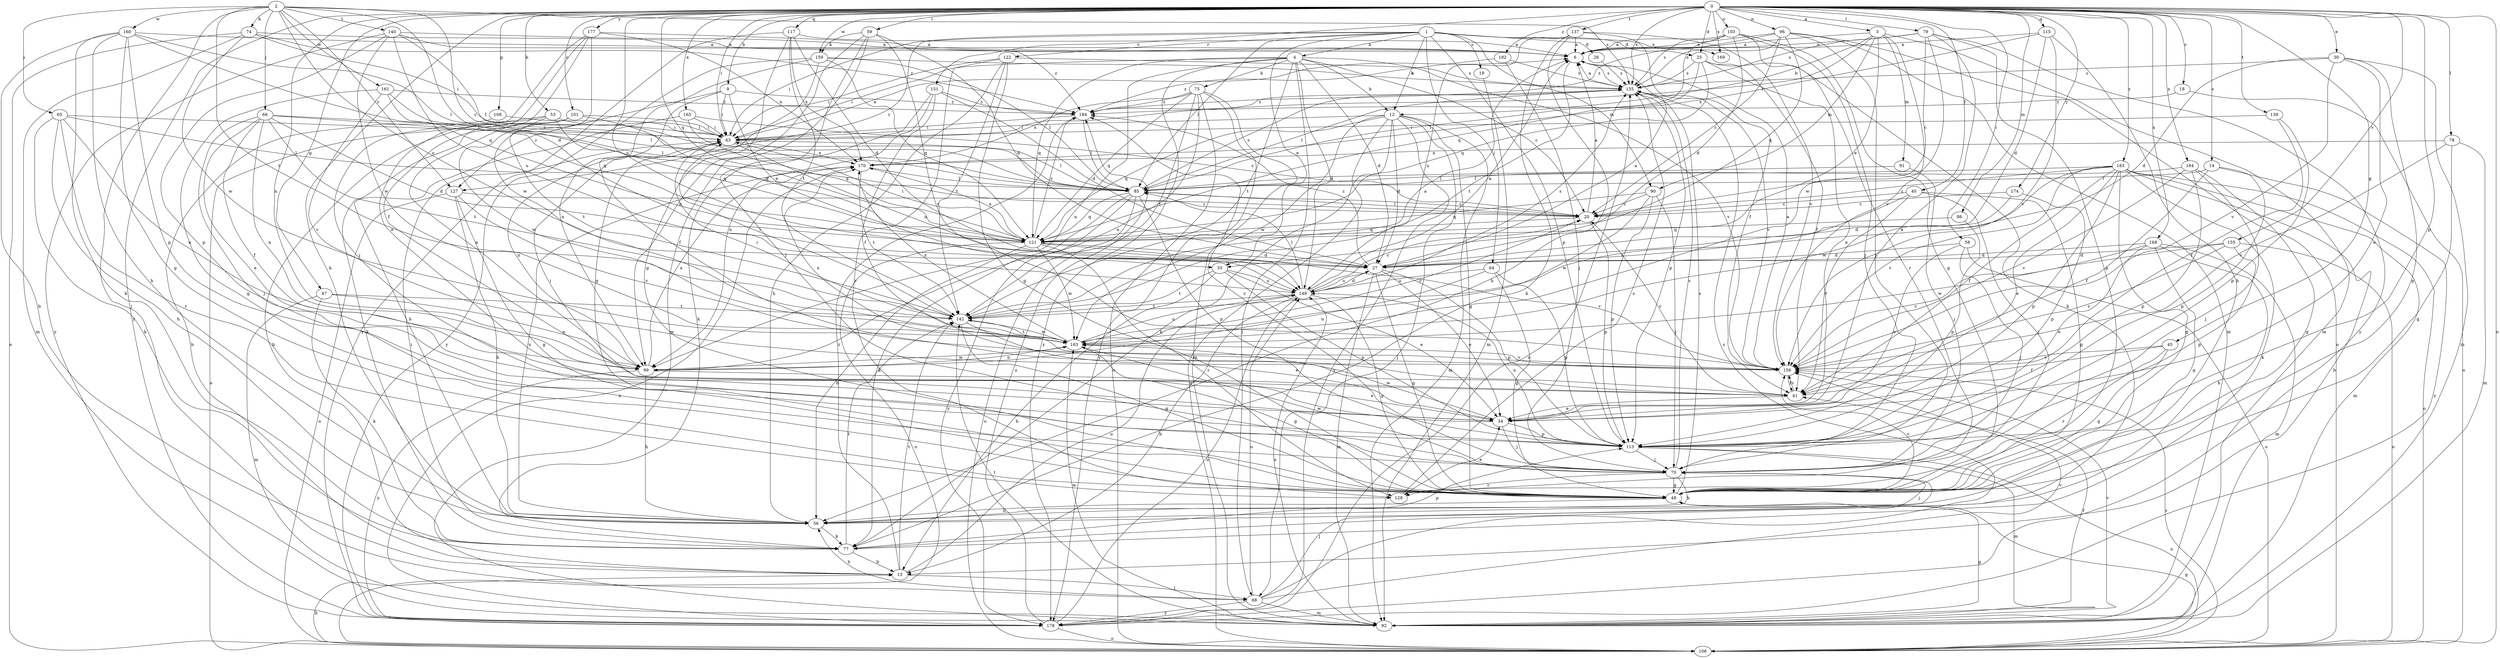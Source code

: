 strict digraph  {
0;
1;
2;
3;
4;
6;
9;
12;
13;
14;
18;
19;
20;
25;
26;
27;
30;
33;
34;
40;
41;
45;
47;
48;
53;
56;
58;
59;
63;
64;
65;
66;
68;
70;
74;
75;
77;
78;
79;
85;
86;
90;
91;
92;
96;
99;
101;
103;
106;
108;
113;
115;
117;
121;
122;
127;
128;
135;
137;
139;
140;
142;
149;
151;
155;
156;
159;
160;
161;
163;
164;
165;
168;
169;
170;
174;
177;
178;
182;
183;
184;
0 -> 3  [label=a];
0 -> 9  [label=b];
0 -> 14  [label=c];
0 -> 18  [label=c];
0 -> 25  [label=d];
0 -> 30  [label=e];
0 -> 40  [label=f];
0 -> 45  [label=g];
0 -> 47  [label=g];
0 -> 53  [label=h];
0 -> 56  [label=h];
0 -> 58  [label=i];
0 -> 59  [label=i];
0 -> 63  [label=i];
0 -> 78  [label=l];
0 -> 79  [label=l];
0 -> 86  [label=m];
0 -> 96  [label=n];
0 -> 99  [label=n];
0 -> 101  [label=o];
0 -> 103  [label=o];
0 -> 106  [label=o];
0 -> 108  [label=p];
0 -> 113  [label=p];
0 -> 115  [label=q];
0 -> 117  [label=q];
0 -> 121  [label=q];
0 -> 135  [label=s];
0 -> 137  [label=t];
0 -> 139  [label=t];
0 -> 149  [label=u];
0 -> 151  [label=v];
0 -> 155  [label=v];
0 -> 159  [label=w];
0 -> 164  [label=x];
0 -> 165  [label=x];
0 -> 168  [label=x];
0 -> 169  [label=x];
0 -> 174  [label=y];
0 -> 177  [label=y];
0 -> 178  [label=y];
0 -> 182  [label=z];
0 -> 183  [label=z];
1 -> 4  [label=a];
1 -> 12  [label=b];
1 -> 19  [label=c];
1 -> 25  [label=d];
1 -> 26  [label=d];
1 -> 33  [label=e];
1 -> 63  [label=i];
1 -> 64  [label=j];
1 -> 85  [label=l];
1 -> 90  [label=m];
1 -> 113  [label=p];
1 -> 122  [label=r];
1 -> 127  [label=r];
1 -> 169  [label=x];
2 -> 20  [label=c];
2 -> 27  [label=d];
2 -> 65  [label=j];
2 -> 66  [label=j];
2 -> 68  [label=j];
2 -> 74  [label=k];
2 -> 127  [label=r];
2 -> 135  [label=s];
2 -> 140  [label=t];
2 -> 142  [label=t];
2 -> 149  [label=u];
2 -> 160  [label=w];
2 -> 161  [label=w];
3 -> 6  [label=a];
3 -> 12  [label=b];
3 -> 33  [label=e];
3 -> 63  [label=i];
3 -> 90  [label=m];
3 -> 91  [label=m];
3 -> 92  [label=m];
3 -> 156  [label=v];
4 -> 12  [label=b];
4 -> 20  [label=c];
4 -> 27  [label=d];
4 -> 63  [label=i];
4 -> 68  [label=j];
4 -> 75  [label=k];
4 -> 99  [label=n];
4 -> 121  [label=q];
4 -> 142  [label=t];
4 -> 149  [label=u];
4 -> 156  [label=v];
4 -> 178  [label=y];
6 -> 135  [label=s];
6 -> 142  [label=t];
9 -> 33  [label=e];
9 -> 41  [label=f];
9 -> 63  [label=i];
9 -> 127  [label=r];
9 -> 184  [label=z];
12 -> 27  [label=d];
12 -> 48  [label=g];
12 -> 63  [label=i];
12 -> 68  [label=j];
12 -> 77  [label=k];
12 -> 92  [label=m];
12 -> 106  [label=o];
12 -> 121  [label=q];
12 -> 163  [label=w];
12 -> 178  [label=y];
13 -> 68  [label=j];
13 -> 142  [label=t];
13 -> 149  [label=u];
13 -> 184  [label=z];
14 -> 41  [label=f];
14 -> 85  [label=l];
14 -> 113  [label=p];
14 -> 178  [label=y];
18 -> 106  [label=o];
18 -> 184  [label=z];
19 -> 92  [label=m];
20 -> 6  [label=a];
20 -> 85  [label=l];
20 -> 113  [label=p];
20 -> 121  [label=q];
25 -> 34  [label=e];
25 -> 41  [label=f];
25 -> 77  [label=k];
25 -> 85  [label=l];
25 -> 121  [label=q];
25 -> 135  [label=s];
26 -> 135  [label=s];
27 -> 6  [label=a];
27 -> 34  [label=e];
27 -> 48  [label=g];
27 -> 92  [label=m];
27 -> 113  [label=p];
27 -> 149  [label=u];
27 -> 184  [label=z];
30 -> 27  [label=d];
30 -> 34  [label=e];
30 -> 48  [label=g];
30 -> 92  [label=m];
30 -> 135  [label=s];
30 -> 156  [label=v];
33 -> 13  [label=b];
33 -> 34  [label=e];
33 -> 113  [label=p];
33 -> 142  [label=t];
33 -> 149  [label=u];
34 -> 63  [label=i];
34 -> 70  [label=j];
34 -> 113  [label=p];
34 -> 163  [label=w];
40 -> 20  [label=c];
40 -> 41  [label=f];
40 -> 48  [label=g];
40 -> 70  [label=j];
40 -> 142  [label=t];
41 -> 20  [label=c];
41 -> 34  [label=e];
41 -> 156  [label=v];
45 -> 41  [label=f];
45 -> 48  [label=g];
45 -> 128  [label=r];
45 -> 156  [label=v];
47 -> 77  [label=k];
47 -> 92  [label=m];
47 -> 99  [label=n];
47 -> 142  [label=t];
48 -> 56  [label=h];
48 -> 135  [label=s];
48 -> 156  [label=v];
53 -> 13  [label=b];
53 -> 63  [label=i];
53 -> 106  [label=o];
53 -> 121  [label=q];
53 -> 142  [label=t];
56 -> 70  [label=j];
56 -> 77  [label=k];
56 -> 170  [label=x];
58 -> 27  [label=d];
58 -> 34  [label=e];
58 -> 70  [label=j];
58 -> 106  [label=o];
59 -> 27  [label=d];
59 -> 70  [label=j];
59 -> 92  [label=m];
59 -> 99  [label=n];
59 -> 156  [label=v];
59 -> 159  [label=k];
63 -> 6  [label=a];
63 -> 85  [label=l];
63 -> 99  [label=n];
63 -> 149  [label=u];
63 -> 170  [label=x];
64 -> 48  [label=g];
64 -> 99  [label=n];
64 -> 113  [label=p];
64 -> 149  [label=u];
65 -> 56  [label=h];
65 -> 63  [label=i];
65 -> 77  [label=k];
65 -> 85  [label=l];
65 -> 99  [label=n];
65 -> 128  [label=r];
66 -> 27  [label=d];
66 -> 34  [label=e];
66 -> 41  [label=f];
66 -> 63  [label=i];
66 -> 70  [label=j];
66 -> 85  [label=l];
66 -> 99  [label=n];
66 -> 142  [label=t];
68 -> 56  [label=h];
68 -> 70  [label=j];
68 -> 92  [label=m];
68 -> 135  [label=s];
68 -> 149  [label=u];
68 -> 156  [label=v];
68 -> 178  [label=y];
70 -> 48  [label=g];
70 -> 56  [label=h];
70 -> 128  [label=r];
70 -> 135  [label=s];
70 -> 163  [label=w];
70 -> 184  [label=z];
74 -> 6  [label=a];
74 -> 63  [label=i];
74 -> 92  [label=m];
74 -> 106  [label=o];
74 -> 163  [label=w];
74 -> 184  [label=z];
75 -> 92  [label=m];
75 -> 99  [label=n];
75 -> 106  [label=o];
75 -> 121  [label=q];
75 -> 142  [label=t];
75 -> 170  [label=x];
75 -> 178  [label=y];
75 -> 184  [label=z];
77 -> 13  [label=b];
77 -> 63  [label=i];
77 -> 113  [label=p];
77 -> 142  [label=t];
78 -> 48  [label=g];
78 -> 92  [label=m];
78 -> 156  [label=v];
78 -> 170  [label=x];
79 -> 6  [label=a];
79 -> 20  [label=c];
79 -> 34  [label=e];
79 -> 48  [label=g];
79 -> 135  [label=s];
79 -> 163  [label=w];
79 -> 178  [label=y];
85 -> 20  [label=c];
85 -> 77  [label=k];
85 -> 106  [label=o];
85 -> 113  [label=p];
85 -> 121  [label=q];
85 -> 135  [label=s];
85 -> 178  [label=y];
86 -> 113  [label=p];
86 -> 121  [label=q];
90 -> 20  [label=c];
90 -> 70  [label=j];
90 -> 113  [label=p];
90 -> 121  [label=q];
90 -> 163  [label=w];
91 -> 70  [label=j];
91 -> 85  [label=l];
92 -> 41  [label=f];
92 -> 48  [label=g];
92 -> 142  [label=t];
92 -> 149  [label=u];
92 -> 156  [label=v];
92 -> 163  [label=w];
96 -> 6  [label=a];
96 -> 20  [label=c];
96 -> 70  [label=j];
96 -> 92  [label=m];
96 -> 106  [label=o];
96 -> 121  [label=q];
96 -> 135  [label=s];
96 -> 184  [label=z];
99 -> 34  [label=e];
99 -> 56  [label=h];
99 -> 163  [label=w];
99 -> 170  [label=x];
99 -> 178  [label=y];
101 -> 63  [label=i];
101 -> 77  [label=k];
101 -> 99  [label=n];
101 -> 121  [label=q];
101 -> 163  [label=w];
103 -> 6  [label=a];
103 -> 27  [label=d];
103 -> 48  [label=g];
103 -> 70  [label=j];
103 -> 121  [label=q];
103 -> 128  [label=r];
103 -> 135  [label=s];
106 -> 13  [label=b];
106 -> 48  [label=g];
106 -> 156  [label=v];
108 -> 13  [label=b];
108 -> 63  [label=i];
113 -> 70  [label=j];
113 -> 92  [label=m];
113 -> 106  [label=o];
113 -> 149  [label=u];
115 -> 6  [label=a];
115 -> 27  [label=d];
115 -> 56  [label=h];
115 -> 156  [label=v];
115 -> 170  [label=x];
117 -> 6  [label=a];
117 -> 27  [label=d];
117 -> 48  [label=g];
117 -> 142  [label=t];
117 -> 170  [label=x];
117 -> 178  [label=y];
121 -> 27  [label=d];
121 -> 56  [label=h];
121 -> 63  [label=i];
121 -> 106  [label=o];
121 -> 128  [label=r];
121 -> 156  [label=v];
121 -> 163  [label=w];
121 -> 170  [label=x];
121 -> 184  [label=z];
122 -> 48  [label=g];
122 -> 56  [label=h];
122 -> 63  [label=i];
122 -> 128  [label=r];
122 -> 135  [label=s];
122 -> 142  [label=t];
127 -> 20  [label=c];
127 -> 48  [label=g];
127 -> 56  [label=h];
127 -> 106  [label=o];
127 -> 156  [label=v];
128 -> 34  [label=e];
128 -> 135  [label=s];
135 -> 6  [label=a];
135 -> 85  [label=l];
135 -> 113  [label=p];
135 -> 156  [label=v];
135 -> 184  [label=z];
137 -> 6  [label=a];
137 -> 41  [label=f];
137 -> 56  [label=h];
137 -> 77  [label=k];
137 -> 149  [label=u];
137 -> 156  [label=v];
139 -> 41  [label=f];
139 -> 63  [label=i];
139 -> 113  [label=p];
140 -> 6  [label=a];
140 -> 85  [label=l];
140 -> 113  [label=p];
140 -> 149  [label=u];
140 -> 163  [label=w];
140 -> 178  [label=y];
140 -> 184  [label=z];
142 -> 6  [label=a];
142 -> 34  [label=e];
142 -> 48  [label=g];
142 -> 63  [label=i];
142 -> 163  [label=w];
149 -> 6  [label=a];
149 -> 13  [label=b];
149 -> 20  [label=c];
149 -> 27  [label=d];
149 -> 48  [label=g];
149 -> 85  [label=l];
149 -> 135  [label=s];
149 -> 142  [label=t];
151 -> 27  [label=d];
151 -> 41  [label=f];
151 -> 77  [label=k];
151 -> 99  [label=n];
151 -> 184  [label=z];
155 -> 27  [label=d];
155 -> 106  [label=o];
155 -> 113  [label=p];
155 -> 156  [label=v];
155 -> 163  [label=w];
156 -> 6  [label=a];
156 -> 41  [label=f];
156 -> 170  [label=x];
159 -> 48  [label=g];
159 -> 85  [label=l];
159 -> 99  [label=n];
159 -> 121  [label=q];
159 -> 135  [label=s];
159 -> 178  [label=y];
160 -> 6  [label=a];
160 -> 13  [label=b];
160 -> 48  [label=g];
160 -> 56  [label=h];
160 -> 77  [label=k];
160 -> 85  [label=l];
160 -> 113  [label=p];
160 -> 121  [label=q];
161 -> 48  [label=g];
161 -> 85  [label=l];
161 -> 121  [label=q];
161 -> 156  [label=v];
161 -> 184  [label=z];
163 -> 20  [label=c];
163 -> 48  [label=g];
163 -> 63  [label=i];
163 -> 99  [label=n];
163 -> 142  [label=t];
163 -> 149  [label=u];
163 -> 156  [label=v];
163 -> 170  [label=x];
164 -> 48  [label=g];
164 -> 70  [label=j];
164 -> 85  [label=l];
164 -> 113  [label=p];
164 -> 156  [label=v];
165 -> 20  [label=c];
165 -> 56  [label=h];
165 -> 63  [label=i];
165 -> 121  [label=q];
168 -> 27  [label=d];
168 -> 34  [label=e];
168 -> 48  [label=g];
168 -> 56  [label=h];
168 -> 92  [label=m];
168 -> 156  [label=v];
170 -> 85  [label=l];
170 -> 142  [label=t];
174 -> 20  [label=c];
174 -> 27  [label=d];
174 -> 113  [label=p];
177 -> 6  [label=a];
177 -> 34  [label=e];
177 -> 41  [label=f];
177 -> 70  [label=j];
177 -> 163  [label=w];
177 -> 170  [label=x];
178 -> 106  [label=o];
178 -> 135  [label=s];
178 -> 149  [label=u];
178 -> 170  [label=x];
178 -> 184  [label=z];
182 -> 70  [label=j];
182 -> 135  [label=s];
182 -> 184  [label=z];
183 -> 13  [label=b];
183 -> 20  [label=c];
183 -> 34  [label=e];
183 -> 41  [label=f];
183 -> 48  [label=g];
183 -> 77  [label=k];
183 -> 85  [label=l];
183 -> 92  [label=m];
183 -> 106  [label=o];
183 -> 113  [label=p];
183 -> 156  [label=v];
183 -> 163  [label=w];
184 -> 63  [label=i];
184 -> 85  [label=l];
}
